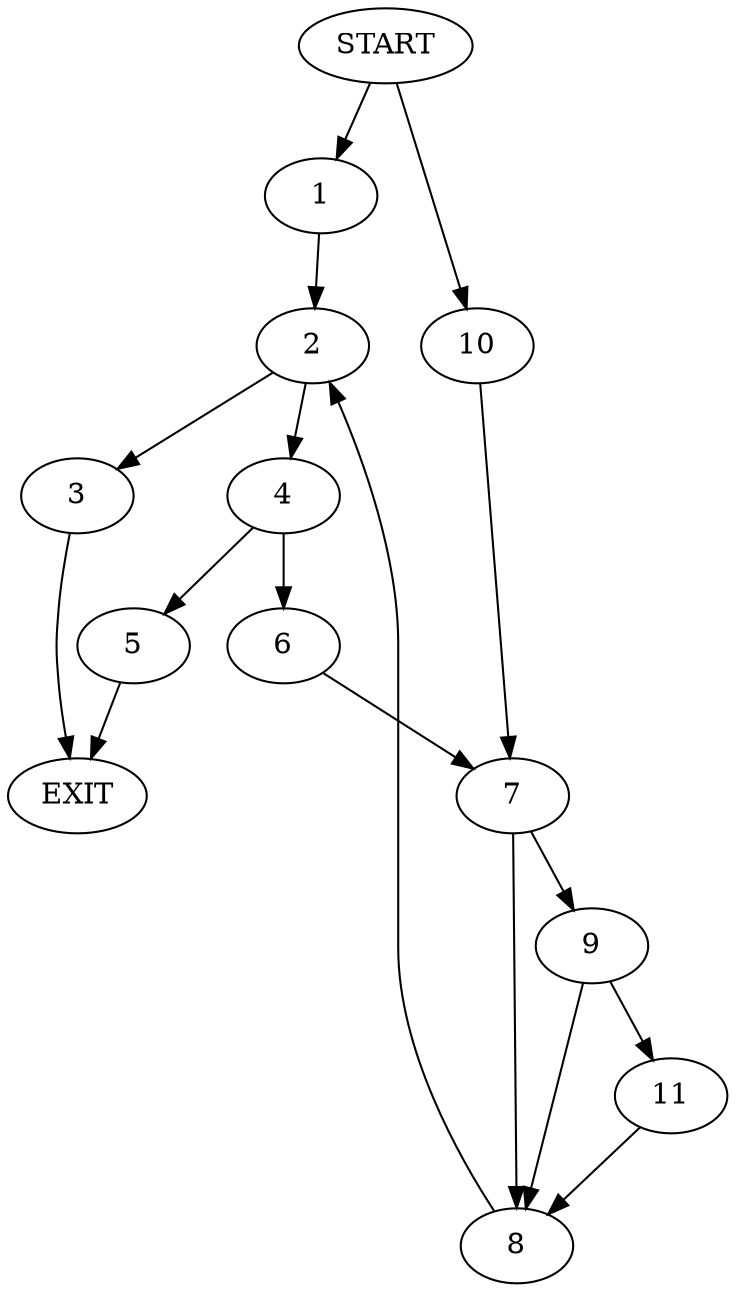 digraph {
0 [label="START"]
12 [label="EXIT"]
0 -> 1
1 -> 2
2 -> 3
2 -> 4
3 -> 12
4 -> 5
4 -> 6
5 -> 12
6 -> 7
7 -> 8
7 -> 9
0 -> 10
10 -> 7
9 -> 11
9 -> 8
8 -> 2
11 -> 8
}
